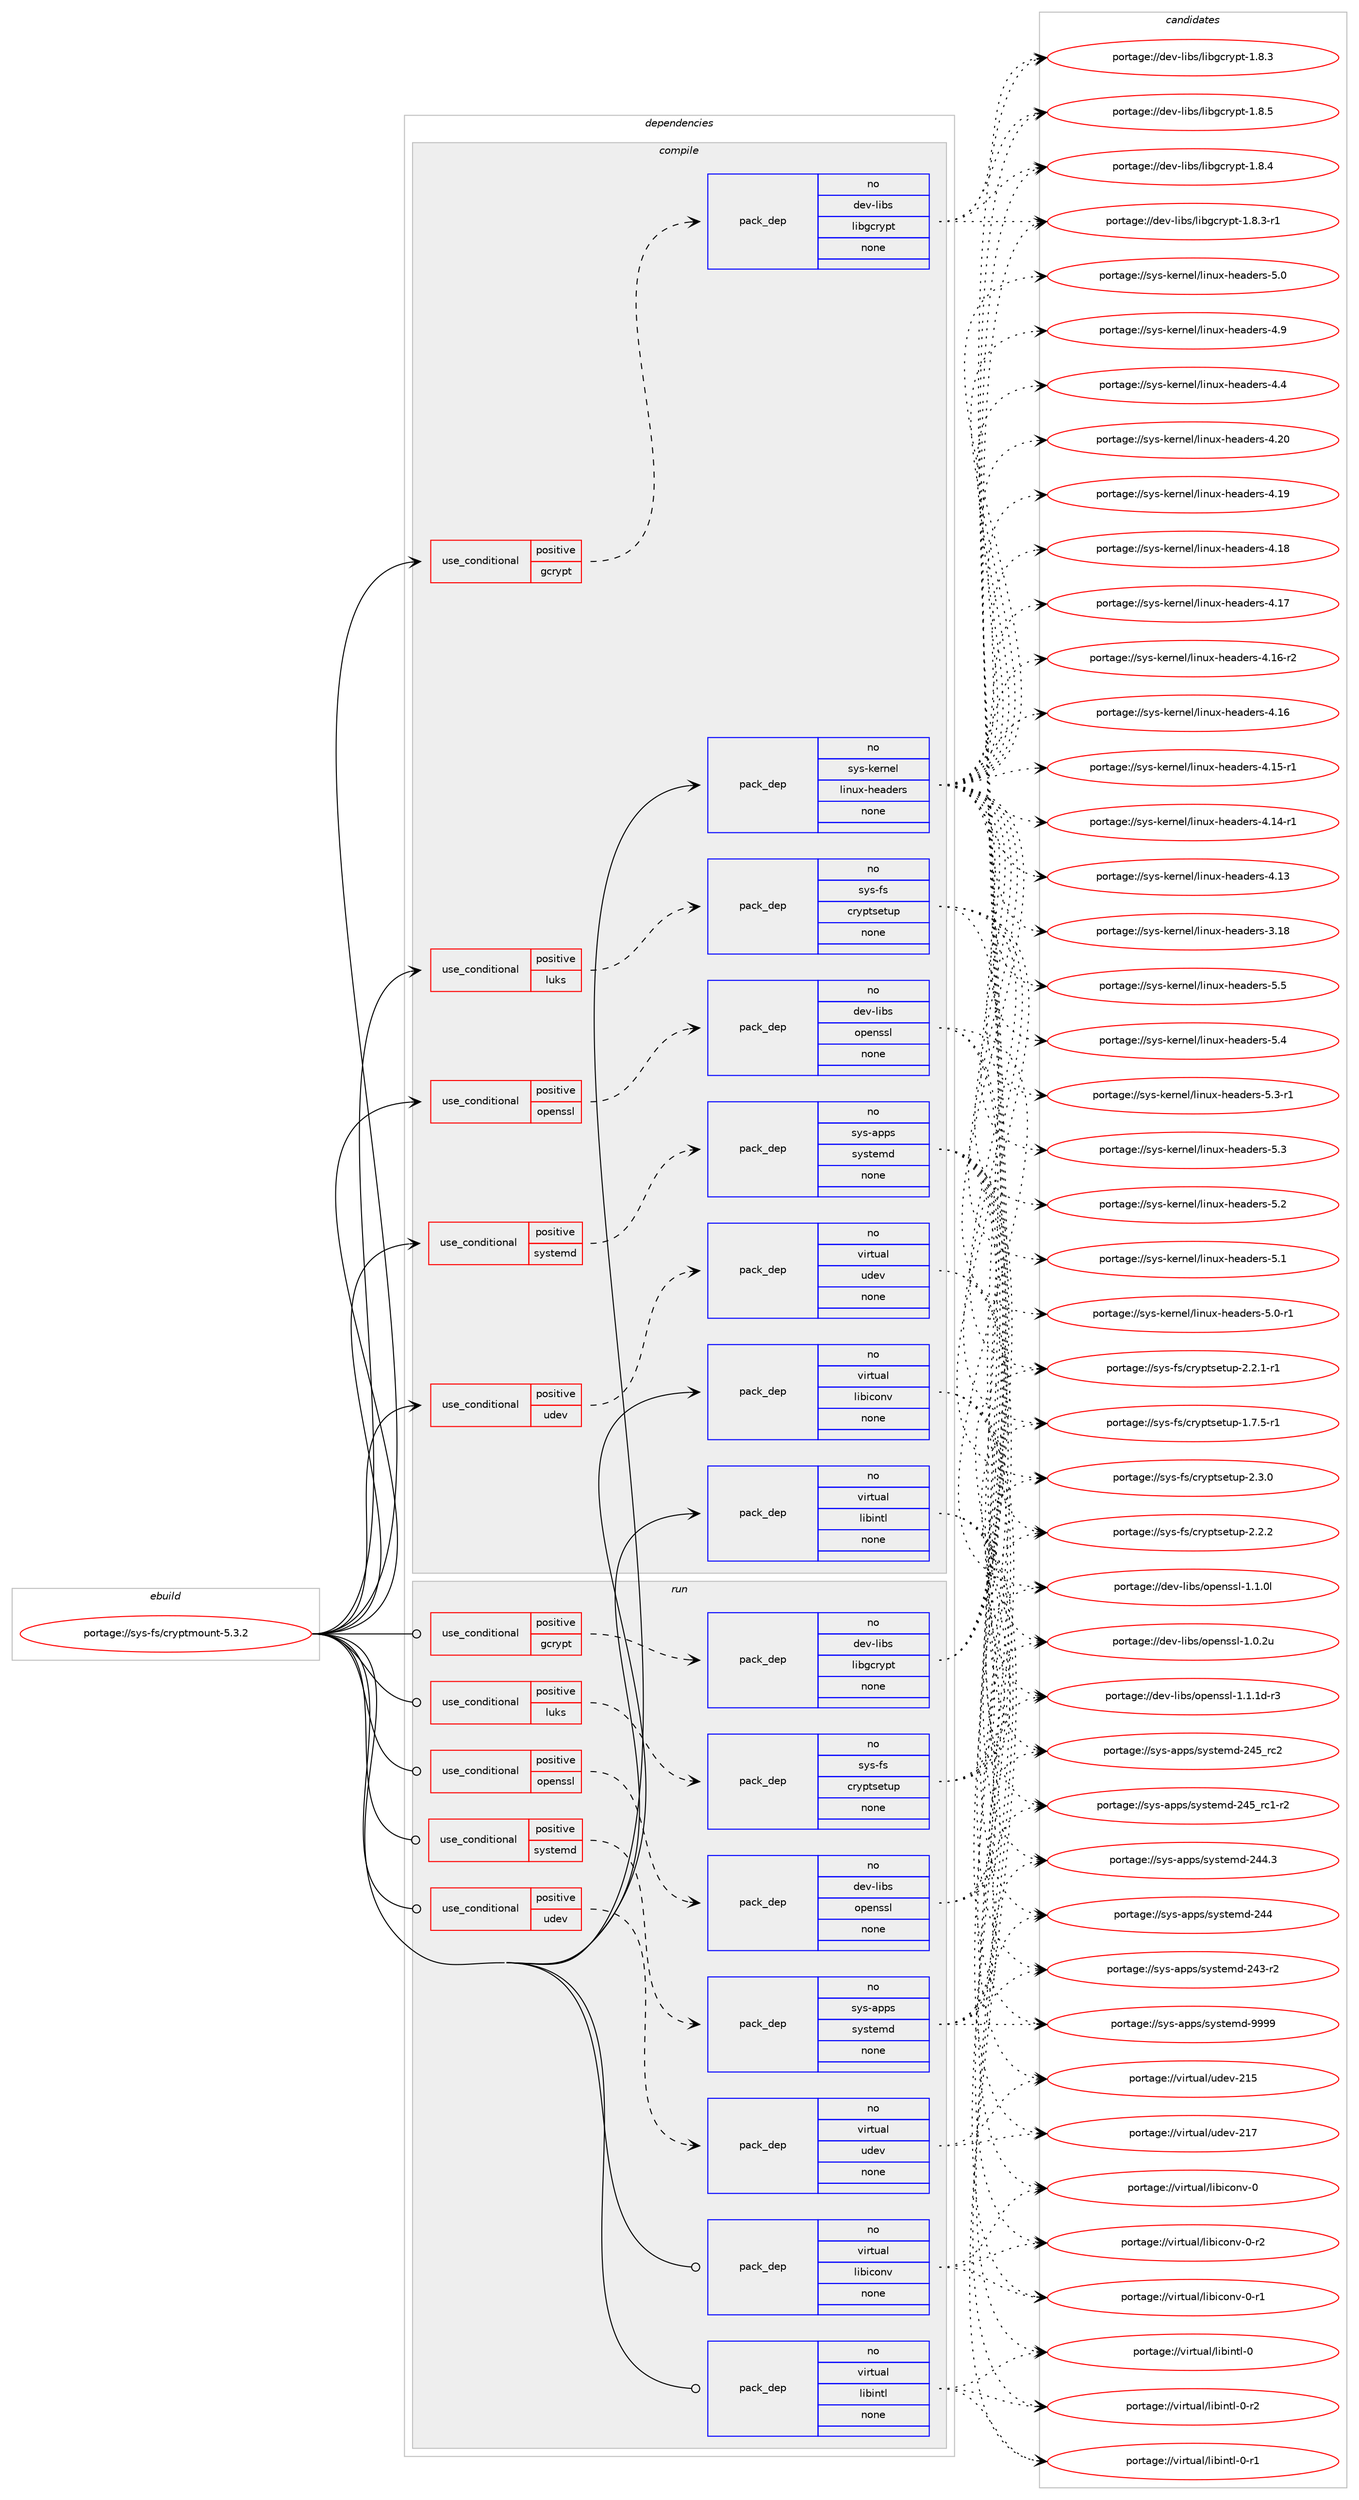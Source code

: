 digraph prolog {

# *************
# Graph options
# *************

newrank=true;
concentrate=true;
compound=true;
graph [rankdir=LR,fontname=Helvetica,fontsize=10,ranksep=1.5];#, ranksep=2.5, nodesep=0.2];
edge  [arrowhead=vee];
node  [fontname=Helvetica,fontsize=10];

# **********
# The ebuild
# **********

subgraph cluster_leftcol {
color=gray;
rank=same;
label=<<i>ebuild</i>>;
id [label="portage://sys-fs/cryptmount-5.3.2", color=red, width=4, href="../sys-fs/cryptmount-5.3.2.svg"];
}

# ****************
# The dependencies
# ****************

subgraph cluster_midcol {
color=gray;
label=<<i>dependencies</i>>;
subgraph cluster_compile {
fillcolor="#eeeeee";
style=filled;
label=<<i>compile</i>>;
subgraph cond5617 {
dependency30032 [label=<<TABLE BORDER="0" CELLBORDER="1" CELLSPACING="0" CELLPADDING="4"><TR><TD ROWSPAN="3" CELLPADDING="10">use_conditional</TD></TR><TR><TD>positive</TD></TR><TR><TD>gcrypt</TD></TR></TABLE>>, shape=none, color=red];
subgraph pack23650 {
dependency30033 [label=<<TABLE BORDER="0" CELLBORDER="1" CELLSPACING="0" CELLPADDING="4" WIDTH="220"><TR><TD ROWSPAN="6" CELLPADDING="30">pack_dep</TD></TR><TR><TD WIDTH="110">no</TD></TR><TR><TD>dev-libs</TD></TR><TR><TD>libgcrypt</TD></TR><TR><TD>none</TD></TR><TR><TD></TD></TR></TABLE>>, shape=none, color=blue];
}
dependency30032:e -> dependency30033:w [weight=20,style="dashed",arrowhead="vee"];
}
id:e -> dependency30032:w [weight=20,style="solid",arrowhead="vee"];
subgraph cond5618 {
dependency30034 [label=<<TABLE BORDER="0" CELLBORDER="1" CELLSPACING="0" CELLPADDING="4"><TR><TD ROWSPAN="3" CELLPADDING="10">use_conditional</TD></TR><TR><TD>positive</TD></TR><TR><TD>luks</TD></TR></TABLE>>, shape=none, color=red];
subgraph pack23651 {
dependency30035 [label=<<TABLE BORDER="0" CELLBORDER="1" CELLSPACING="0" CELLPADDING="4" WIDTH="220"><TR><TD ROWSPAN="6" CELLPADDING="30">pack_dep</TD></TR><TR><TD WIDTH="110">no</TD></TR><TR><TD>sys-fs</TD></TR><TR><TD>cryptsetup</TD></TR><TR><TD>none</TD></TR><TR><TD></TD></TR></TABLE>>, shape=none, color=blue];
}
dependency30034:e -> dependency30035:w [weight=20,style="dashed",arrowhead="vee"];
}
id:e -> dependency30034:w [weight=20,style="solid",arrowhead="vee"];
subgraph cond5619 {
dependency30036 [label=<<TABLE BORDER="0" CELLBORDER="1" CELLSPACING="0" CELLPADDING="4"><TR><TD ROWSPAN="3" CELLPADDING="10">use_conditional</TD></TR><TR><TD>positive</TD></TR><TR><TD>openssl</TD></TR></TABLE>>, shape=none, color=red];
subgraph pack23652 {
dependency30037 [label=<<TABLE BORDER="0" CELLBORDER="1" CELLSPACING="0" CELLPADDING="4" WIDTH="220"><TR><TD ROWSPAN="6" CELLPADDING="30">pack_dep</TD></TR><TR><TD WIDTH="110">no</TD></TR><TR><TD>dev-libs</TD></TR><TR><TD>openssl</TD></TR><TR><TD>none</TD></TR><TR><TD></TD></TR></TABLE>>, shape=none, color=blue];
}
dependency30036:e -> dependency30037:w [weight=20,style="dashed",arrowhead="vee"];
}
id:e -> dependency30036:w [weight=20,style="solid",arrowhead="vee"];
subgraph cond5620 {
dependency30038 [label=<<TABLE BORDER="0" CELLBORDER="1" CELLSPACING="0" CELLPADDING="4"><TR><TD ROWSPAN="3" CELLPADDING="10">use_conditional</TD></TR><TR><TD>positive</TD></TR><TR><TD>systemd</TD></TR></TABLE>>, shape=none, color=red];
subgraph pack23653 {
dependency30039 [label=<<TABLE BORDER="0" CELLBORDER="1" CELLSPACING="0" CELLPADDING="4" WIDTH="220"><TR><TD ROWSPAN="6" CELLPADDING="30">pack_dep</TD></TR><TR><TD WIDTH="110">no</TD></TR><TR><TD>sys-apps</TD></TR><TR><TD>systemd</TD></TR><TR><TD>none</TD></TR><TR><TD></TD></TR></TABLE>>, shape=none, color=blue];
}
dependency30038:e -> dependency30039:w [weight=20,style="dashed",arrowhead="vee"];
}
id:e -> dependency30038:w [weight=20,style="solid",arrowhead="vee"];
subgraph cond5621 {
dependency30040 [label=<<TABLE BORDER="0" CELLBORDER="1" CELLSPACING="0" CELLPADDING="4"><TR><TD ROWSPAN="3" CELLPADDING="10">use_conditional</TD></TR><TR><TD>positive</TD></TR><TR><TD>udev</TD></TR></TABLE>>, shape=none, color=red];
subgraph pack23654 {
dependency30041 [label=<<TABLE BORDER="0" CELLBORDER="1" CELLSPACING="0" CELLPADDING="4" WIDTH="220"><TR><TD ROWSPAN="6" CELLPADDING="30">pack_dep</TD></TR><TR><TD WIDTH="110">no</TD></TR><TR><TD>virtual</TD></TR><TR><TD>udev</TD></TR><TR><TD>none</TD></TR><TR><TD></TD></TR></TABLE>>, shape=none, color=blue];
}
dependency30040:e -> dependency30041:w [weight=20,style="dashed",arrowhead="vee"];
}
id:e -> dependency30040:w [weight=20,style="solid",arrowhead="vee"];
subgraph pack23655 {
dependency30042 [label=<<TABLE BORDER="0" CELLBORDER="1" CELLSPACING="0" CELLPADDING="4" WIDTH="220"><TR><TD ROWSPAN="6" CELLPADDING="30">pack_dep</TD></TR><TR><TD WIDTH="110">no</TD></TR><TR><TD>sys-kernel</TD></TR><TR><TD>linux-headers</TD></TR><TR><TD>none</TD></TR><TR><TD></TD></TR></TABLE>>, shape=none, color=blue];
}
id:e -> dependency30042:w [weight=20,style="solid",arrowhead="vee"];
subgraph pack23656 {
dependency30043 [label=<<TABLE BORDER="0" CELLBORDER="1" CELLSPACING="0" CELLPADDING="4" WIDTH="220"><TR><TD ROWSPAN="6" CELLPADDING="30">pack_dep</TD></TR><TR><TD WIDTH="110">no</TD></TR><TR><TD>virtual</TD></TR><TR><TD>libiconv</TD></TR><TR><TD>none</TD></TR><TR><TD></TD></TR></TABLE>>, shape=none, color=blue];
}
id:e -> dependency30043:w [weight=20,style="solid",arrowhead="vee"];
subgraph pack23657 {
dependency30044 [label=<<TABLE BORDER="0" CELLBORDER="1" CELLSPACING="0" CELLPADDING="4" WIDTH="220"><TR><TD ROWSPAN="6" CELLPADDING="30">pack_dep</TD></TR><TR><TD WIDTH="110">no</TD></TR><TR><TD>virtual</TD></TR><TR><TD>libintl</TD></TR><TR><TD>none</TD></TR><TR><TD></TD></TR></TABLE>>, shape=none, color=blue];
}
id:e -> dependency30044:w [weight=20,style="solid",arrowhead="vee"];
}
subgraph cluster_compileandrun {
fillcolor="#eeeeee";
style=filled;
label=<<i>compile and run</i>>;
}
subgraph cluster_run {
fillcolor="#eeeeee";
style=filled;
label=<<i>run</i>>;
subgraph cond5622 {
dependency30045 [label=<<TABLE BORDER="0" CELLBORDER="1" CELLSPACING="0" CELLPADDING="4"><TR><TD ROWSPAN="3" CELLPADDING="10">use_conditional</TD></TR><TR><TD>positive</TD></TR><TR><TD>gcrypt</TD></TR></TABLE>>, shape=none, color=red];
subgraph pack23658 {
dependency30046 [label=<<TABLE BORDER="0" CELLBORDER="1" CELLSPACING="0" CELLPADDING="4" WIDTH="220"><TR><TD ROWSPAN="6" CELLPADDING="30">pack_dep</TD></TR><TR><TD WIDTH="110">no</TD></TR><TR><TD>dev-libs</TD></TR><TR><TD>libgcrypt</TD></TR><TR><TD>none</TD></TR><TR><TD></TD></TR></TABLE>>, shape=none, color=blue];
}
dependency30045:e -> dependency30046:w [weight=20,style="dashed",arrowhead="vee"];
}
id:e -> dependency30045:w [weight=20,style="solid",arrowhead="odot"];
subgraph cond5623 {
dependency30047 [label=<<TABLE BORDER="0" CELLBORDER="1" CELLSPACING="0" CELLPADDING="4"><TR><TD ROWSPAN="3" CELLPADDING="10">use_conditional</TD></TR><TR><TD>positive</TD></TR><TR><TD>luks</TD></TR></TABLE>>, shape=none, color=red];
subgraph pack23659 {
dependency30048 [label=<<TABLE BORDER="0" CELLBORDER="1" CELLSPACING="0" CELLPADDING="4" WIDTH="220"><TR><TD ROWSPAN="6" CELLPADDING="30">pack_dep</TD></TR><TR><TD WIDTH="110">no</TD></TR><TR><TD>sys-fs</TD></TR><TR><TD>cryptsetup</TD></TR><TR><TD>none</TD></TR><TR><TD></TD></TR></TABLE>>, shape=none, color=blue];
}
dependency30047:e -> dependency30048:w [weight=20,style="dashed",arrowhead="vee"];
}
id:e -> dependency30047:w [weight=20,style="solid",arrowhead="odot"];
subgraph cond5624 {
dependency30049 [label=<<TABLE BORDER="0" CELLBORDER="1" CELLSPACING="0" CELLPADDING="4"><TR><TD ROWSPAN="3" CELLPADDING="10">use_conditional</TD></TR><TR><TD>positive</TD></TR><TR><TD>openssl</TD></TR></TABLE>>, shape=none, color=red];
subgraph pack23660 {
dependency30050 [label=<<TABLE BORDER="0" CELLBORDER="1" CELLSPACING="0" CELLPADDING="4" WIDTH="220"><TR><TD ROWSPAN="6" CELLPADDING="30">pack_dep</TD></TR><TR><TD WIDTH="110">no</TD></TR><TR><TD>dev-libs</TD></TR><TR><TD>openssl</TD></TR><TR><TD>none</TD></TR><TR><TD></TD></TR></TABLE>>, shape=none, color=blue];
}
dependency30049:e -> dependency30050:w [weight=20,style="dashed",arrowhead="vee"];
}
id:e -> dependency30049:w [weight=20,style="solid",arrowhead="odot"];
subgraph cond5625 {
dependency30051 [label=<<TABLE BORDER="0" CELLBORDER="1" CELLSPACING="0" CELLPADDING="4"><TR><TD ROWSPAN="3" CELLPADDING="10">use_conditional</TD></TR><TR><TD>positive</TD></TR><TR><TD>systemd</TD></TR></TABLE>>, shape=none, color=red];
subgraph pack23661 {
dependency30052 [label=<<TABLE BORDER="0" CELLBORDER="1" CELLSPACING="0" CELLPADDING="4" WIDTH="220"><TR><TD ROWSPAN="6" CELLPADDING="30">pack_dep</TD></TR><TR><TD WIDTH="110">no</TD></TR><TR><TD>sys-apps</TD></TR><TR><TD>systemd</TD></TR><TR><TD>none</TD></TR><TR><TD></TD></TR></TABLE>>, shape=none, color=blue];
}
dependency30051:e -> dependency30052:w [weight=20,style="dashed",arrowhead="vee"];
}
id:e -> dependency30051:w [weight=20,style="solid",arrowhead="odot"];
subgraph cond5626 {
dependency30053 [label=<<TABLE BORDER="0" CELLBORDER="1" CELLSPACING="0" CELLPADDING="4"><TR><TD ROWSPAN="3" CELLPADDING="10">use_conditional</TD></TR><TR><TD>positive</TD></TR><TR><TD>udev</TD></TR></TABLE>>, shape=none, color=red];
subgraph pack23662 {
dependency30054 [label=<<TABLE BORDER="0" CELLBORDER="1" CELLSPACING="0" CELLPADDING="4" WIDTH="220"><TR><TD ROWSPAN="6" CELLPADDING="30">pack_dep</TD></TR><TR><TD WIDTH="110">no</TD></TR><TR><TD>virtual</TD></TR><TR><TD>udev</TD></TR><TR><TD>none</TD></TR><TR><TD></TD></TR></TABLE>>, shape=none, color=blue];
}
dependency30053:e -> dependency30054:w [weight=20,style="dashed",arrowhead="vee"];
}
id:e -> dependency30053:w [weight=20,style="solid",arrowhead="odot"];
subgraph pack23663 {
dependency30055 [label=<<TABLE BORDER="0" CELLBORDER="1" CELLSPACING="0" CELLPADDING="4" WIDTH="220"><TR><TD ROWSPAN="6" CELLPADDING="30">pack_dep</TD></TR><TR><TD WIDTH="110">no</TD></TR><TR><TD>virtual</TD></TR><TR><TD>libiconv</TD></TR><TR><TD>none</TD></TR><TR><TD></TD></TR></TABLE>>, shape=none, color=blue];
}
id:e -> dependency30055:w [weight=20,style="solid",arrowhead="odot"];
subgraph pack23664 {
dependency30056 [label=<<TABLE BORDER="0" CELLBORDER="1" CELLSPACING="0" CELLPADDING="4" WIDTH="220"><TR><TD ROWSPAN="6" CELLPADDING="30">pack_dep</TD></TR><TR><TD WIDTH="110">no</TD></TR><TR><TD>virtual</TD></TR><TR><TD>libintl</TD></TR><TR><TD>none</TD></TR><TR><TD></TD></TR></TABLE>>, shape=none, color=blue];
}
id:e -> dependency30056:w [weight=20,style="solid",arrowhead="odot"];
}
}

# **************
# The candidates
# **************

subgraph cluster_choices {
rank=same;
color=gray;
label=<<i>candidates</i>>;

subgraph choice23650 {
color=black;
nodesep=1;
choice1001011184510810598115471081059810399114121112116454946564653 [label="portage://dev-libs/libgcrypt-1.8.5", color=red, width=4,href="../dev-libs/libgcrypt-1.8.5.svg"];
choice1001011184510810598115471081059810399114121112116454946564652 [label="portage://dev-libs/libgcrypt-1.8.4", color=red, width=4,href="../dev-libs/libgcrypt-1.8.4.svg"];
choice10010111845108105981154710810598103991141211121164549465646514511449 [label="portage://dev-libs/libgcrypt-1.8.3-r1", color=red, width=4,href="../dev-libs/libgcrypt-1.8.3-r1.svg"];
choice1001011184510810598115471081059810399114121112116454946564651 [label="portage://dev-libs/libgcrypt-1.8.3", color=red, width=4,href="../dev-libs/libgcrypt-1.8.3.svg"];
dependency30033:e -> choice1001011184510810598115471081059810399114121112116454946564653:w [style=dotted,weight="100"];
dependency30033:e -> choice1001011184510810598115471081059810399114121112116454946564652:w [style=dotted,weight="100"];
dependency30033:e -> choice10010111845108105981154710810598103991141211121164549465646514511449:w [style=dotted,weight="100"];
dependency30033:e -> choice1001011184510810598115471081059810399114121112116454946564651:w [style=dotted,weight="100"];
}
subgraph choice23651 {
color=black;
nodesep=1;
choice115121115451021154799114121112116115101116117112455046514648 [label="portage://sys-fs/cryptsetup-2.3.0", color=red, width=4,href="../sys-fs/cryptsetup-2.3.0.svg"];
choice115121115451021154799114121112116115101116117112455046504650 [label="portage://sys-fs/cryptsetup-2.2.2", color=red, width=4,href="../sys-fs/cryptsetup-2.2.2.svg"];
choice1151211154510211547991141211121161151011161171124550465046494511449 [label="portage://sys-fs/cryptsetup-2.2.1-r1", color=red, width=4,href="../sys-fs/cryptsetup-2.2.1-r1.svg"];
choice1151211154510211547991141211121161151011161171124549465546534511449 [label="portage://sys-fs/cryptsetup-1.7.5-r1", color=red, width=4,href="../sys-fs/cryptsetup-1.7.5-r1.svg"];
dependency30035:e -> choice115121115451021154799114121112116115101116117112455046514648:w [style=dotted,weight="100"];
dependency30035:e -> choice115121115451021154799114121112116115101116117112455046504650:w [style=dotted,weight="100"];
dependency30035:e -> choice1151211154510211547991141211121161151011161171124550465046494511449:w [style=dotted,weight="100"];
dependency30035:e -> choice1151211154510211547991141211121161151011161171124549465546534511449:w [style=dotted,weight="100"];
}
subgraph choice23652 {
color=black;
nodesep=1;
choice1001011184510810598115471111121011101151151084549464946491004511451 [label="portage://dev-libs/openssl-1.1.1d-r3", color=red, width=4,href="../dev-libs/openssl-1.1.1d-r3.svg"];
choice100101118451081059811547111112101110115115108454946494648108 [label="portage://dev-libs/openssl-1.1.0l", color=red, width=4,href="../dev-libs/openssl-1.1.0l.svg"];
choice100101118451081059811547111112101110115115108454946484650117 [label="portage://dev-libs/openssl-1.0.2u", color=red, width=4,href="../dev-libs/openssl-1.0.2u.svg"];
dependency30037:e -> choice1001011184510810598115471111121011101151151084549464946491004511451:w [style=dotted,weight="100"];
dependency30037:e -> choice100101118451081059811547111112101110115115108454946494648108:w [style=dotted,weight="100"];
dependency30037:e -> choice100101118451081059811547111112101110115115108454946484650117:w [style=dotted,weight="100"];
}
subgraph choice23653 {
color=black;
nodesep=1;
choice1151211154597112112115471151211151161011091004557575757 [label="portage://sys-apps/systemd-9999", color=red, width=4,href="../sys-apps/systemd-9999.svg"];
choice11512111545971121121154711512111511610110910045505253951149950 [label="portage://sys-apps/systemd-245_rc2", color=red, width=4,href="../sys-apps/systemd-245_rc2.svg"];
choice115121115459711211211547115121115116101109100455052539511499494511450 [label="portage://sys-apps/systemd-245_rc1-r2", color=red, width=4,href="../sys-apps/systemd-245_rc1-r2.svg"];
choice115121115459711211211547115121115116101109100455052524651 [label="portage://sys-apps/systemd-244.3", color=red, width=4,href="../sys-apps/systemd-244.3.svg"];
choice11512111545971121121154711512111511610110910045505252 [label="portage://sys-apps/systemd-244", color=red, width=4,href="../sys-apps/systemd-244.svg"];
choice115121115459711211211547115121115116101109100455052514511450 [label="portage://sys-apps/systemd-243-r2", color=red, width=4,href="../sys-apps/systemd-243-r2.svg"];
dependency30039:e -> choice1151211154597112112115471151211151161011091004557575757:w [style=dotted,weight="100"];
dependency30039:e -> choice11512111545971121121154711512111511610110910045505253951149950:w [style=dotted,weight="100"];
dependency30039:e -> choice115121115459711211211547115121115116101109100455052539511499494511450:w [style=dotted,weight="100"];
dependency30039:e -> choice115121115459711211211547115121115116101109100455052524651:w [style=dotted,weight="100"];
dependency30039:e -> choice11512111545971121121154711512111511610110910045505252:w [style=dotted,weight="100"];
dependency30039:e -> choice115121115459711211211547115121115116101109100455052514511450:w [style=dotted,weight="100"];
}
subgraph choice23654 {
color=black;
nodesep=1;
choice118105114116117971084711710010111845504955 [label="portage://virtual/udev-217", color=red, width=4,href="../virtual/udev-217.svg"];
choice118105114116117971084711710010111845504953 [label="portage://virtual/udev-215", color=red, width=4,href="../virtual/udev-215.svg"];
dependency30041:e -> choice118105114116117971084711710010111845504955:w [style=dotted,weight="100"];
dependency30041:e -> choice118105114116117971084711710010111845504953:w [style=dotted,weight="100"];
}
subgraph choice23655 {
color=black;
nodesep=1;
choice1151211154510710111411010110847108105110117120451041019710010111411545534653 [label="portage://sys-kernel/linux-headers-5.5", color=red, width=4,href="../sys-kernel/linux-headers-5.5.svg"];
choice1151211154510710111411010110847108105110117120451041019710010111411545534652 [label="portage://sys-kernel/linux-headers-5.4", color=red, width=4,href="../sys-kernel/linux-headers-5.4.svg"];
choice11512111545107101114110101108471081051101171204510410197100101114115455346514511449 [label="portage://sys-kernel/linux-headers-5.3-r1", color=red, width=4,href="../sys-kernel/linux-headers-5.3-r1.svg"];
choice1151211154510710111411010110847108105110117120451041019710010111411545534651 [label="portage://sys-kernel/linux-headers-5.3", color=red, width=4,href="../sys-kernel/linux-headers-5.3.svg"];
choice1151211154510710111411010110847108105110117120451041019710010111411545534650 [label="portage://sys-kernel/linux-headers-5.2", color=red, width=4,href="../sys-kernel/linux-headers-5.2.svg"];
choice1151211154510710111411010110847108105110117120451041019710010111411545534649 [label="portage://sys-kernel/linux-headers-5.1", color=red, width=4,href="../sys-kernel/linux-headers-5.1.svg"];
choice11512111545107101114110101108471081051101171204510410197100101114115455346484511449 [label="portage://sys-kernel/linux-headers-5.0-r1", color=red, width=4,href="../sys-kernel/linux-headers-5.0-r1.svg"];
choice1151211154510710111411010110847108105110117120451041019710010111411545534648 [label="portage://sys-kernel/linux-headers-5.0", color=red, width=4,href="../sys-kernel/linux-headers-5.0.svg"];
choice1151211154510710111411010110847108105110117120451041019710010111411545524657 [label="portage://sys-kernel/linux-headers-4.9", color=red, width=4,href="../sys-kernel/linux-headers-4.9.svg"];
choice1151211154510710111411010110847108105110117120451041019710010111411545524652 [label="portage://sys-kernel/linux-headers-4.4", color=red, width=4,href="../sys-kernel/linux-headers-4.4.svg"];
choice115121115451071011141101011084710810511011712045104101971001011141154552465048 [label="portage://sys-kernel/linux-headers-4.20", color=red, width=4,href="../sys-kernel/linux-headers-4.20.svg"];
choice115121115451071011141101011084710810511011712045104101971001011141154552464957 [label="portage://sys-kernel/linux-headers-4.19", color=red, width=4,href="../sys-kernel/linux-headers-4.19.svg"];
choice115121115451071011141101011084710810511011712045104101971001011141154552464956 [label="portage://sys-kernel/linux-headers-4.18", color=red, width=4,href="../sys-kernel/linux-headers-4.18.svg"];
choice115121115451071011141101011084710810511011712045104101971001011141154552464955 [label="portage://sys-kernel/linux-headers-4.17", color=red, width=4,href="../sys-kernel/linux-headers-4.17.svg"];
choice1151211154510710111411010110847108105110117120451041019710010111411545524649544511450 [label="portage://sys-kernel/linux-headers-4.16-r2", color=red, width=4,href="../sys-kernel/linux-headers-4.16-r2.svg"];
choice115121115451071011141101011084710810511011712045104101971001011141154552464954 [label="portage://sys-kernel/linux-headers-4.16", color=red, width=4,href="../sys-kernel/linux-headers-4.16.svg"];
choice1151211154510710111411010110847108105110117120451041019710010111411545524649534511449 [label="portage://sys-kernel/linux-headers-4.15-r1", color=red, width=4,href="../sys-kernel/linux-headers-4.15-r1.svg"];
choice1151211154510710111411010110847108105110117120451041019710010111411545524649524511449 [label="portage://sys-kernel/linux-headers-4.14-r1", color=red, width=4,href="../sys-kernel/linux-headers-4.14-r1.svg"];
choice115121115451071011141101011084710810511011712045104101971001011141154552464951 [label="portage://sys-kernel/linux-headers-4.13", color=red, width=4,href="../sys-kernel/linux-headers-4.13.svg"];
choice115121115451071011141101011084710810511011712045104101971001011141154551464956 [label="portage://sys-kernel/linux-headers-3.18", color=red, width=4,href="../sys-kernel/linux-headers-3.18.svg"];
dependency30042:e -> choice1151211154510710111411010110847108105110117120451041019710010111411545534653:w [style=dotted,weight="100"];
dependency30042:e -> choice1151211154510710111411010110847108105110117120451041019710010111411545534652:w [style=dotted,weight="100"];
dependency30042:e -> choice11512111545107101114110101108471081051101171204510410197100101114115455346514511449:w [style=dotted,weight="100"];
dependency30042:e -> choice1151211154510710111411010110847108105110117120451041019710010111411545534651:w [style=dotted,weight="100"];
dependency30042:e -> choice1151211154510710111411010110847108105110117120451041019710010111411545534650:w [style=dotted,weight="100"];
dependency30042:e -> choice1151211154510710111411010110847108105110117120451041019710010111411545534649:w [style=dotted,weight="100"];
dependency30042:e -> choice11512111545107101114110101108471081051101171204510410197100101114115455346484511449:w [style=dotted,weight="100"];
dependency30042:e -> choice1151211154510710111411010110847108105110117120451041019710010111411545534648:w [style=dotted,weight="100"];
dependency30042:e -> choice1151211154510710111411010110847108105110117120451041019710010111411545524657:w [style=dotted,weight="100"];
dependency30042:e -> choice1151211154510710111411010110847108105110117120451041019710010111411545524652:w [style=dotted,weight="100"];
dependency30042:e -> choice115121115451071011141101011084710810511011712045104101971001011141154552465048:w [style=dotted,weight="100"];
dependency30042:e -> choice115121115451071011141101011084710810511011712045104101971001011141154552464957:w [style=dotted,weight="100"];
dependency30042:e -> choice115121115451071011141101011084710810511011712045104101971001011141154552464956:w [style=dotted,weight="100"];
dependency30042:e -> choice115121115451071011141101011084710810511011712045104101971001011141154552464955:w [style=dotted,weight="100"];
dependency30042:e -> choice1151211154510710111411010110847108105110117120451041019710010111411545524649544511450:w [style=dotted,weight="100"];
dependency30042:e -> choice115121115451071011141101011084710810511011712045104101971001011141154552464954:w [style=dotted,weight="100"];
dependency30042:e -> choice1151211154510710111411010110847108105110117120451041019710010111411545524649534511449:w [style=dotted,weight="100"];
dependency30042:e -> choice1151211154510710111411010110847108105110117120451041019710010111411545524649524511449:w [style=dotted,weight="100"];
dependency30042:e -> choice115121115451071011141101011084710810511011712045104101971001011141154552464951:w [style=dotted,weight="100"];
dependency30042:e -> choice115121115451071011141101011084710810511011712045104101971001011141154551464956:w [style=dotted,weight="100"];
}
subgraph choice23656 {
color=black;
nodesep=1;
choice1181051141161179710847108105981059911111011845484511450 [label="portage://virtual/libiconv-0-r2", color=red, width=4,href="../virtual/libiconv-0-r2.svg"];
choice1181051141161179710847108105981059911111011845484511449 [label="portage://virtual/libiconv-0-r1", color=red, width=4,href="../virtual/libiconv-0-r1.svg"];
choice118105114116117971084710810598105991111101184548 [label="portage://virtual/libiconv-0", color=red, width=4,href="../virtual/libiconv-0.svg"];
dependency30043:e -> choice1181051141161179710847108105981059911111011845484511450:w [style=dotted,weight="100"];
dependency30043:e -> choice1181051141161179710847108105981059911111011845484511449:w [style=dotted,weight="100"];
dependency30043:e -> choice118105114116117971084710810598105991111101184548:w [style=dotted,weight="100"];
}
subgraph choice23657 {
color=black;
nodesep=1;
choice11810511411611797108471081059810511011610845484511450 [label="portage://virtual/libintl-0-r2", color=red, width=4,href="../virtual/libintl-0-r2.svg"];
choice11810511411611797108471081059810511011610845484511449 [label="portage://virtual/libintl-0-r1", color=red, width=4,href="../virtual/libintl-0-r1.svg"];
choice1181051141161179710847108105981051101161084548 [label="portage://virtual/libintl-0", color=red, width=4,href="../virtual/libintl-0.svg"];
dependency30044:e -> choice11810511411611797108471081059810511011610845484511450:w [style=dotted,weight="100"];
dependency30044:e -> choice11810511411611797108471081059810511011610845484511449:w [style=dotted,weight="100"];
dependency30044:e -> choice1181051141161179710847108105981051101161084548:w [style=dotted,weight="100"];
}
subgraph choice23658 {
color=black;
nodesep=1;
choice1001011184510810598115471081059810399114121112116454946564653 [label="portage://dev-libs/libgcrypt-1.8.5", color=red, width=4,href="../dev-libs/libgcrypt-1.8.5.svg"];
choice1001011184510810598115471081059810399114121112116454946564652 [label="portage://dev-libs/libgcrypt-1.8.4", color=red, width=4,href="../dev-libs/libgcrypt-1.8.4.svg"];
choice10010111845108105981154710810598103991141211121164549465646514511449 [label="portage://dev-libs/libgcrypt-1.8.3-r1", color=red, width=4,href="../dev-libs/libgcrypt-1.8.3-r1.svg"];
choice1001011184510810598115471081059810399114121112116454946564651 [label="portage://dev-libs/libgcrypt-1.8.3", color=red, width=4,href="../dev-libs/libgcrypt-1.8.3.svg"];
dependency30046:e -> choice1001011184510810598115471081059810399114121112116454946564653:w [style=dotted,weight="100"];
dependency30046:e -> choice1001011184510810598115471081059810399114121112116454946564652:w [style=dotted,weight="100"];
dependency30046:e -> choice10010111845108105981154710810598103991141211121164549465646514511449:w [style=dotted,weight="100"];
dependency30046:e -> choice1001011184510810598115471081059810399114121112116454946564651:w [style=dotted,weight="100"];
}
subgraph choice23659 {
color=black;
nodesep=1;
choice115121115451021154799114121112116115101116117112455046514648 [label="portage://sys-fs/cryptsetup-2.3.0", color=red, width=4,href="../sys-fs/cryptsetup-2.3.0.svg"];
choice115121115451021154799114121112116115101116117112455046504650 [label="portage://sys-fs/cryptsetup-2.2.2", color=red, width=4,href="../sys-fs/cryptsetup-2.2.2.svg"];
choice1151211154510211547991141211121161151011161171124550465046494511449 [label="portage://sys-fs/cryptsetup-2.2.1-r1", color=red, width=4,href="../sys-fs/cryptsetup-2.2.1-r1.svg"];
choice1151211154510211547991141211121161151011161171124549465546534511449 [label="portage://sys-fs/cryptsetup-1.7.5-r1", color=red, width=4,href="../sys-fs/cryptsetup-1.7.5-r1.svg"];
dependency30048:e -> choice115121115451021154799114121112116115101116117112455046514648:w [style=dotted,weight="100"];
dependency30048:e -> choice115121115451021154799114121112116115101116117112455046504650:w [style=dotted,weight="100"];
dependency30048:e -> choice1151211154510211547991141211121161151011161171124550465046494511449:w [style=dotted,weight="100"];
dependency30048:e -> choice1151211154510211547991141211121161151011161171124549465546534511449:w [style=dotted,weight="100"];
}
subgraph choice23660 {
color=black;
nodesep=1;
choice1001011184510810598115471111121011101151151084549464946491004511451 [label="portage://dev-libs/openssl-1.1.1d-r3", color=red, width=4,href="../dev-libs/openssl-1.1.1d-r3.svg"];
choice100101118451081059811547111112101110115115108454946494648108 [label="portage://dev-libs/openssl-1.1.0l", color=red, width=4,href="../dev-libs/openssl-1.1.0l.svg"];
choice100101118451081059811547111112101110115115108454946484650117 [label="portage://dev-libs/openssl-1.0.2u", color=red, width=4,href="../dev-libs/openssl-1.0.2u.svg"];
dependency30050:e -> choice1001011184510810598115471111121011101151151084549464946491004511451:w [style=dotted,weight="100"];
dependency30050:e -> choice100101118451081059811547111112101110115115108454946494648108:w [style=dotted,weight="100"];
dependency30050:e -> choice100101118451081059811547111112101110115115108454946484650117:w [style=dotted,weight="100"];
}
subgraph choice23661 {
color=black;
nodesep=1;
choice1151211154597112112115471151211151161011091004557575757 [label="portage://sys-apps/systemd-9999", color=red, width=4,href="../sys-apps/systemd-9999.svg"];
choice11512111545971121121154711512111511610110910045505253951149950 [label="portage://sys-apps/systemd-245_rc2", color=red, width=4,href="../sys-apps/systemd-245_rc2.svg"];
choice115121115459711211211547115121115116101109100455052539511499494511450 [label="portage://sys-apps/systemd-245_rc1-r2", color=red, width=4,href="../sys-apps/systemd-245_rc1-r2.svg"];
choice115121115459711211211547115121115116101109100455052524651 [label="portage://sys-apps/systemd-244.3", color=red, width=4,href="../sys-apps/systemd-244.3.svg"];
choice11512111545971121121154711512111511610110910045505252 [label="portage://sys-apps/systemd-244", color=red, width=4,href="../sys-apps/systemd-244.svg"];
choice115121115459711211211547115121115116101109100455052514511450 [label="portage://sys-apps/systemd-243-r2", color=red, width=4,href="../sys-apps/systemd-243-r2.svg"];
dependency30052:e -> choice1151211154597112112115471151211151161011091004557575757:w [style=dotted,weight="100"];
dependency30052:e -> choice11512111545971121121154711512111511610110910045505253951149950:w [style=dotted,weight="100"];
dependency30052:e -> choice115121115459711211211547115121115116101109100455052539511499494511450:w [style=dotted,weight="100"];
dependency30052:e -> choice115121115459711211211547115121115116101109100455052524651:w [style=dotted,weight="100"];
dependency30052:e -> choice11512111545971121121154711512111511610110910045505252:w [style=dotted,weight="100"];
dependency30052:e -> choice115121115459711211211547115121115116101109100455052514511450:w [style=dotted,weight="100"];
}
subgraph choice23662 {
color=black;
nodesep=1;
choice118105114116117971084711710010111845504955 [label="portage://virtual/udev-217", color=red, width=4,href="../virtual/udev-217.svg"];
choice118105114116117971084711710010111845504953 [label="portage://virtual/udev-215", color=red, width=4,href="../virtual/udev-215.svg"];
dependency30054:e -> choice118105114116117971084711710010111845504955:w [style=dotted,weight="100"];
dependency30054:e -> choice118105114116117971084711710010111845504953:w [style=dotted,weight="100"];
}
subgraph choice23663 {
color=black;
nodesep=1;
choice1181051141161179710847108105981059911111011845484511450 [label="portage://virtual/libiconv-0-r2", color=red, width=4,href="../virtual/libiconv-0-r2.svg"];
choice1181051141161179710847108105981059911111011845484511449 [label="portage://virtual/libiconv-0-r1", color=red, width=4,href="../virtual/libiconv-0-r1.svg"];
choice118105114116117971084710810598105991111101184548 [label="portage://virtual/libiconv-0", color=red, width=4,href="../virtual/libiconv-0.svg"];
dependency30055:e -> choice1181051141161179710847108105981059911111011845484511450:w [style=dotted,weight="100"];
dependency30055:e -> choice1181051141161179710847108105981059911111011845484511449:w [style=dotted,weight="100"];
dependency30055:e -> choice118105114116117971084710810598105991111101184548:w [style=dotted,weight="100"];
}
subgraph choice23664 {
color=black;
nodesep=1;
choice11810511411611797108471081059810511011610845484511450 [label="portage://virtual/libintl-0-r2", color=red, width=4,href="../virtual/libintl-0-r2.svg"];
choice11810511411611797108471081059810511011610845484511449 [label="portage://virtual/libintl-0-r1", color=red, width=4,href="../virtual/libintl-0-r1.svg"];
choice1181051141161179710847108105981051101161084548 [label="portage://virtual/libintl-0", color=red, width=4,href="../virtual/libintl-0.svg"];
dependency30056:e -> choice11810511411611797108471081059810511011610845484511450:w [style=dotted,weight="100"];
dependency30056:e -> choice11810511411611797108471081059810511011610845484511449:w [style=dotted,weight="100"];
dependency30056:e -> choice1181051141161179710847108105981051101161084548:w [style=dotted,weight="100"];
}
}

}
